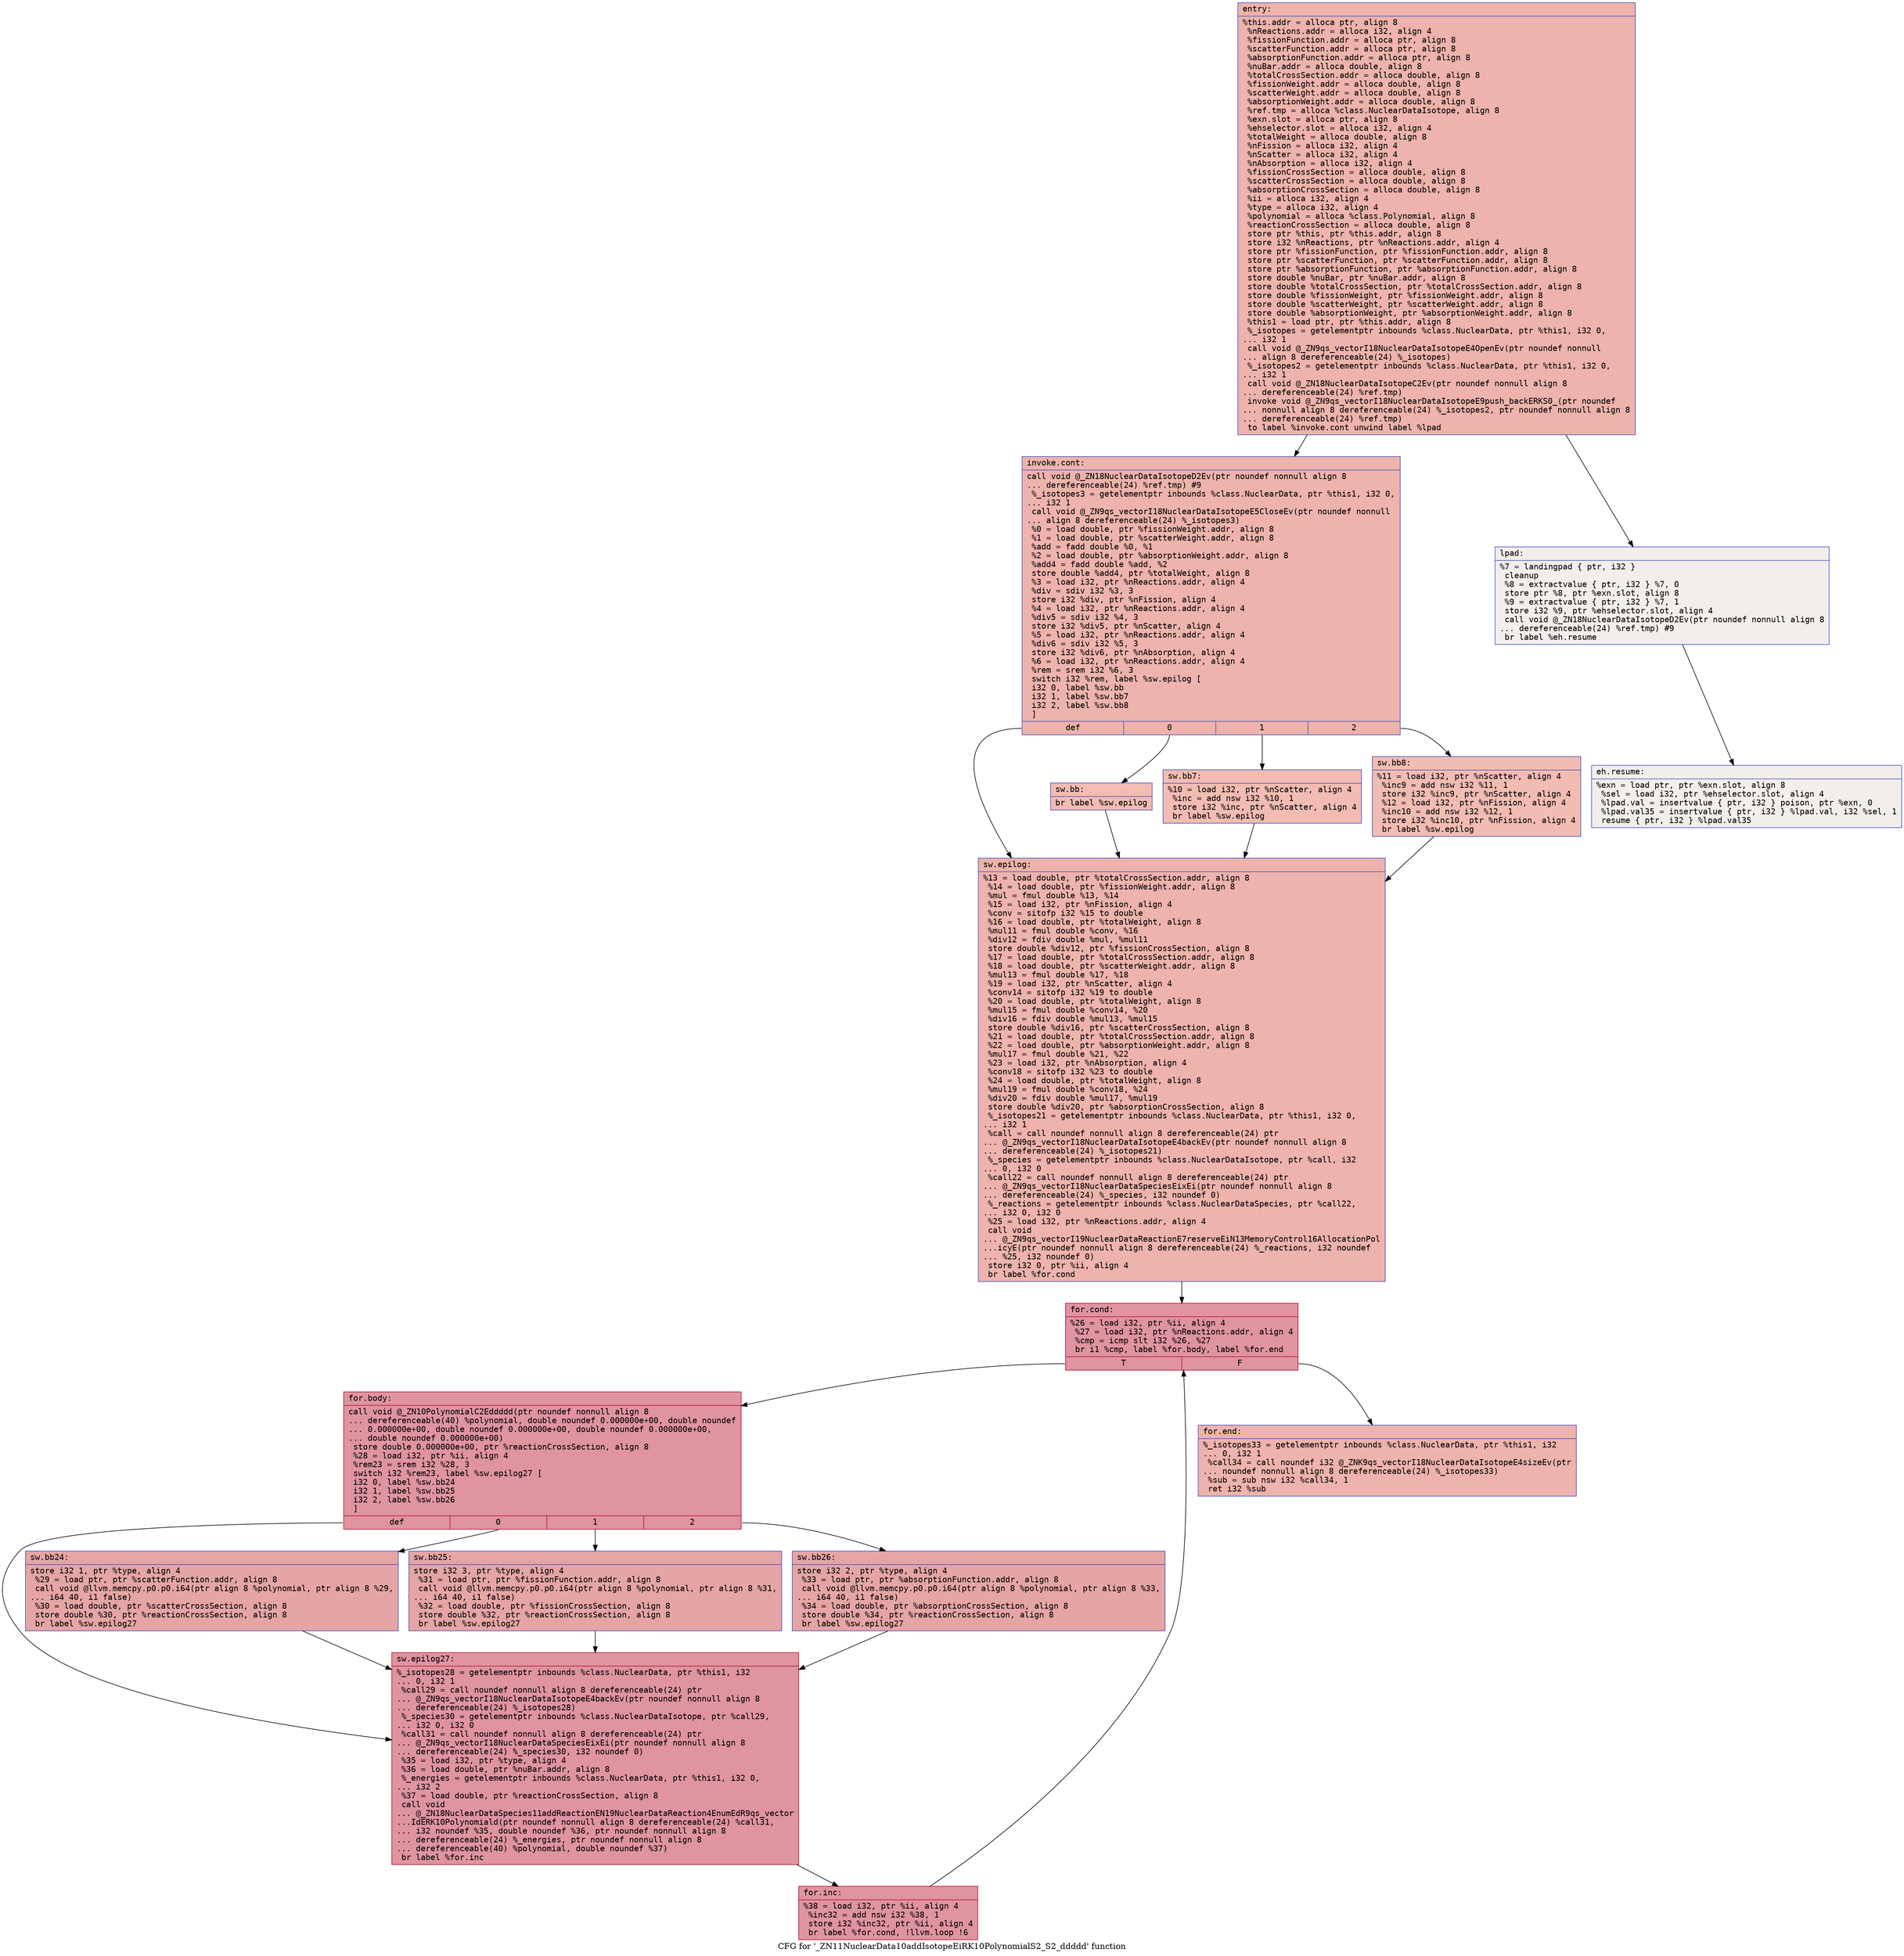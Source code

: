 digraph "CFG for '_ZN11NuclearData10addIsotopeEiRK10PolynomialS2_S2_ddddd' function" {
	label="CFG for '_ZN11NuclearData10addIsotopeEiRK10PolynomialS2_S2_ddddd' function";

	Node0x55cf633f0850 [shape=record,color="#3d50c3ff", style=filled, fillcolor="#d6524470" fontname="Courier",label="{entry:\l|  %this.addr = alloca ptr, align 8\l  %nReactions.addr = alloca i32, align 4\l  %fissionFunction.addr = alloca ptr, align 8\l  %scatterFunction.addr = alloca ptr, align 8\l  %absorptionFunction.addr = alloca ptr, align 8\l  %nuBar.addr = alloca double, align 8\l  %totalCrossSection.addr = alloca double, align 8\l  %fissionWeight.addr = alloca double, align 8\l  %scatterWeight.addr = alloca double, align 8\l  %absorptionWeight.addr = alloca double, align 8\l  %ref.tmp = alloca %class.NuclearDataIsotope, align 8\l  %exn.slot = alloca ptr, align 8\l  %ehselector.slot = alloca i32, align 4\l  %totalWeight = alloca double, align 8\l  %nFission = alloca i32, align 4\l  %nScatter = alloca i32, align 4\l  %nAbsorption = alloca i32, align 4\l  %fissionCrossSection = alloca double, align 8\l  %scatterCrossSection = alloca double, align 8\l  %absorptionCrossSection = alloca double, align 8\l  %ii = alloca i32, align 4\l  %type = alloca i32, align 4\l  %polynomial = alloca %class.Polynomial, align 8\l  %reactionCrossSection = alloca double, align 8\l  store ptr %this, ptr %this.addr, align 8\l  store i32 %nReactions, ptr %nReactions.addr, align 4\l  store ptr %fissionFunction, ptr %fissionFunction.addr, align 8\l  store ptr %scatterFunction, ptr %scatterFunction.addr, align 8\l  store ptr %absorptionFunction, ptr %absorptionFunction.addr, align 8\l  store double %nuBar, ptr %nuBar.addr, align 8\l  store double %totalCrossSection, ptr %totalCrossSection.addr, align 8\l  store double %fissionWeight, ptr %fissionWeight.addr, align 8\l  store double %scatterWeight, ptr %scatterWeight.addr, align 8\l  store double %absorptionWeight, ptr %absorptionWeight.addr, align 8\l  %this1 = load ptr, ptr %this.addr, align 8\l  %_isotopes = getelementptr inbounds %class.NuclearData, ptr %this1, i32 0,\l... i32 1\l  call void @_ZN9qs_vectorI18NuclearDataIsotopeE4OpenEv(ptr noundef nonnull\l... align 8 dereferenceable(24) %_isotopes)\l  %_isotopes2 = getelementptr inbounds %class.NuclearData, ptr %this1, i32 0,\l... i32 1\l  call void @_ZN18NuclearDataIsotopeC2Ev(ptr noundef nonnull align 8\l... dereferenceable(24) %ref.tmp)\l  invoke void @_ZN9qs_vectorI18NuclearDataIsotopeE9push_backERKS0_(ptr noundef\l... nonnull align 8 dereferenceable(24) %_isotopes2, ptr noundef nonnull align 8\l... dereferenceable(24) %ref.tmp)\l          to label %invoke.cont unwind label %lpad\l}"];
	Node0x55cf633f0850 -> Node0x55cf633f29a0[tooltip="entry -> invoke.cont\nProbability 100.00%" ];
	Node0x55cf633f0850 -> Node0x55cf633f29f0[tooltip="entry -> lpad\nProbability 0.00%" ];
	Node0x55cf633f29a0 [shape=record,color="#3d50c3ff", style=filled, fillcolor="#d6524470" fontname="Courier",label="{invoke.cont:\l|  call void @_ZN18NuclearDataIsotopeD2Ev(ptr noundef nonnull align 8\l... dereferenceable(24) %ref.tmp) #9\l  %_isotopes3 = getelementptr inbounds %class.NuclearData, ptr %this1, i32 0,\l... i32 1\l  call void @_ZN9qs_vectorI18NuclearDataIsotopeE5CloseEv(ptr noundef nonnull\l... align 8 dereferenceable(24) %_isotopes3)\l  %0 = load double, ptr %fissionWeight.addr, align 8\l  %1 = load double, ptr %scatterWeight.addr, align 8\l  %add = fadd double %0, %1\l  %2 = load double, ptr %absorptionWeight.addr, align 8\l  %add4 = fadd double %add, %2\l  store double %add4, ptr %totalWeight, align 8\l  %3 = load i32, ptr %nReactions.addr, align 4\l  %div = sdiv i32 %3, 3\l  store i32 %div, ptr %nFission, align 4\l  %4 = load i32, ptr %nReactions.addr, align 4\l  %div5 = sdiv i32 %4, 3\l  store i32 %div5, ptr %nScatter, align 4\l  %5 = load i32, ptr %nReactions.addr, align 4\l  %div6 = sdiv i32 %5, 3\l  store i32 %div6, ptr %nAbsorption, align 4\l  %6 = load i32, ptr %nReactions.addr, align 4\l  %rem = srem i32 %6, 3\l  switch i32 %rem, label %sw.epilog [\l    i32 0, label %sw.bb\l    i32 1, label %sw.bb7\l    i32 2, label %sw.bb8\l  ]\l|{<s0>def|<s1>0|<s2>1|<s3>2}}"];
	Node0x55cf633f29a0:s0 -> Node0x55cf633f3aa0[tooltip="invoke.cont -> sw.epilog\nProbability 25.00%" ];
	Node0x55cf633f29a0:s1 -> Node0x55cf633f3b50[tooltip="invoke.cont -> sw.bb\nProbability 25.00%" ];
	Node0x55cf633f29a0:s2 -> Node0x55cf633f4240[tooltip="invoke.cont -> sw.bb7\nProbability 25.00%" ];
	Node0x55cf633f29a0:s3 -> Node0x55cf633f4310[tooltip="invoke.cont -> sw.bb8\nProbability 25.00%" ];
	Node0x55cf633f29f0 [shape=record,color="#3d50c3ff", style=filled, fillcolor="#e5d8d170" fontname="Courier",label="{lpad:\l|  %7 = landingpad \{ ptr, i32 \}\l          cleanup\l  %8 = extractvalue \{ ptr, i32 \} %7, 0\l  store ptr %8, ptr %exn.slot, align 8\l  %9 = extractvalue \{ ptr, i32 \} %7, 1\l  store i32 %9, ptr %ehselector.slot, align 4\l  call void @_ZN18NuclearDataIsotopeD2Ev(ptr noundef nonnull align 8\l... dereferenceable(24) %ref.tmp) #9\l  br label %eh.resume\l}"];
	Node0x55cf633f29f0 -> Node0x55cf633f4930[tooltip="lpad -> eh.resume\nProbability 100.00%" ];
	Node0x55cf633f3b50 [shape=record,color="#3d50c3ff", style=filled, fillcolor="#e1675170" fontname="Courier",label="{sw.bb:\l|  br label %sw.epilog\l}"];
	Node0x55cf633f3b50 -> Node0x55cf633f3aa0[tooltip="sw.bb -> sw.epilog\nProbability 100.00%" ];
	Node0x55cf633f4240 [shape=record,color="#3d50c3ff", style=filled, fillcolor="#e1675170" fontname="Courier",label="{sw.bb7:\l|  %10 = load i32, ptr %nScatter, align 4\l  %inc = add nsw i32 %10, 1\l  store i32 %inc, ptr %nScatter, align 4\l  br label %sw.epilog\l}"];
	Node0x55cf633f4240 -> Node0x55cf633f3aa0[tooltip="sw.bb7 -> sw.epilog\nProbability 100.00%" ];
	Node0x55cf633f4310 [shape=record,color="#3d50c3ff", style=filled, fillcolor="#e1675170" fontname="Courier",label="{sw.bb8:\l|  %11 = load i32, ptr %nScatter, align 4\l  %inc9 = add nsw i32 %11, 1\l  store i32 %inc9, ptr %nScatter, align 4\l  %12 = load i32, ptr %nFission, align 4\l  %inc10 = add nsw i32 %12, 1\l  store i32 %inc10, ptr %nFission, align 4\l  br label %sw.epilog\l}"];
	Node0x55cf633f4310 -> Node0x55cf633f3aa0[tooltip="sw.bb8 -> sw.epilog\nProbability 100.00%" ];
	Node0x55cf633f3aa0 [shape=record,color="#3d50c3ff", style=filled, fillcolor="#d6524470" fontname="Courier",label="{sw.epilog:\l|  %13 = load double, ptr %totalCrossSection.addr, align 8\l  %14 = load double, ptr %fissionWeight.addr, align 8\l  %mul = fmul double %13, %14\l  %15 = load i32, ptr %nFission, align 4\l  %conv = sitofp i32 %15 to double\l  %16 = load double, ptr %totalWeight, align 8\l  %mul11 = fmul double %conv, %16\l  %div12 = fdiv double %mul, %mul11\l  store double %div12, ptr %fissionCrossSection, align 8\l  %17 = load double, ptr %totalCrossSection.addr, align 8\l  %18 = load double, ptr %scatterWeight.addr, align 8\l  %mul13 = fmul double %17, %18\l  %19 = load i32, ptr %nScatter, align 4\l  %conv14 = sitofp i32 %19 to double\l  %20 = load double, ptr %totalWeight, align 8\l  %mul15 = fmul double %conv14, %20\l  %div16 = fdiv double %mul13, %mul15\l  store double %div16, ptr %scatterCrossSection, align 8\l  %21 = load double, ptr %totalCrossSection.addr, align 8\l  %22 = load double, ptr %absorptionWeight.addr, align 8\l  %mul17 = fmul double %21, %22\l  %23 = load i32, ptr %nAbsorption, align 4\l  %conv18 = sitofp i32 %23 to double\l  %24 = load double, ptr %totalWeight, align 8\l  %mul19 = fmul double %conv18, %24\l  %div20 = fdiv double %mul17, %mul19\l  store double %div20, ptr %absorptionCrossSection, align 8\l  %_isotopes21 = getelementptr inbounds %class.NuclearData, ptr %this1, i32 0,\l... i32 1\l  %call = call noundef nonnull align 8 dereferenceable(24) ptr\l... @_ZN9qs_vectorI18NuclearDataIsotopeE4backEv(ptr noundef nonnull align 8\l... dereferenceable(24) %_isotopes21)\l  %_species = getelementptr inbounds %class.NuclearDataIsotope, ptr %call, i32\l... 0, i32 0\l  %call22 = call noundef nonnull align 8 dereferenceable(24) ptr\l... @_ZN9qs_vectorI18NuclearDataSpeciesEixEi(ptr noundef nonnull align 8\l... dereferenceable(24) %_species, i32 noundef 0)\l  %_reactions = getelementptr inbounds %class.NuclearDataSpecies, ptr %call22,\l... i32 0, i32 0\l  %25 = load i32, ptr %nReactions.addr, align 4\l  call void\l... @_ZN9qs_vectorI19NuclearDataReactionE7reserveEiN13MemoryControl16AllocationPol\l...icyE(ptr noundef nonnull align 8 dereferenceable(24) %_reactions, i32 noundef\l... %25, i32 noundef 0)\l  store i32 0, ptr %ii, align 4\l  br label %for.cond\l}"];
	Node0x55cf633f3aa0 -> Node0x55cf633f79d0[tooltip="sw.epilog -> for.cond\nProbability 100.00%" ];
	Node0x55cf633f79d0 [shape=record,color="#b70d28ff", style=filled, fillcolor="#b70d2870" fontname="Courier",label="{for.cond:\l|  %26 = load i32, ptr %ii, align 4\l  %27 = load i32, ptr %nReactions.addr, align 4\l  %cmp = icmp slt i32 %26, %27\l  br i1 %cmp, label %for.body, label %for.end\l|{<s0>T|<s1>F}}"];
	Node0x55cf633f79d0:s0 -> Node0x55cf633f7c50[tooltip="for.cond -> for.body\nProbability 96.88%" ];
	Node0x55cf633f79d0:s1 -> Node0x55cf633f7ca0[tooltip="for.cond -> for.end\nProbability 3.12%" ];
	Node0x55cf633f7c50 [shape=record,color="#b70d28ff", style=filled, fillcolor="#b70d2870" fontname="Courier",label="{for.body:\l|  call void @_ZN10PolynomialC2Eddddd(ptr noundef nonnull align 8\l... dereferenceable(40) %polynomial, double noundef 0.000000e+00, double noundef\l... 0.000000e+00, double noundef 0.000000e+00, double noundef 0.000000e+00,\l... double noundef 0.000000e+00)\l  store double 0.000000e+00, ptr %reactionCrossSection, align 8\l  %28 = load i32, ptr %ii, align 4\l  %rem23 = srem i32 %28, 3\l  switch i32 %rem23, label %sw.epilog27 [\l    i32 0, label %sw.bb24\l    i32 1, label %sw.bb25\l    i32 2, label %sw.bb26\l  ]\l|{<s0>def|<s1>0|<s2>1|<s3>2}}"];
	Node0x55cf633f7c50:s0 -> Node0x55cf633f8260[tooltip="for.body -> sw.epilog27\nProbability 25.00%" ];
	Node0x55cf633f7c50:s1 -> Node0x55cf633f8310[tooltip="for.body -> sw.bb24\nProbability 25.00%" ];
	Node0x55cf633f7c50:s2 -> Node0x55cf633f83e0[tooltip="for.body -> sw.bb25\nProbability 25.00%" ];
	Node0x55cf633f7c50:s3 -> Node0x55cf633f84b0[tooltip="for.body -> sw.bb26\nProbability 25.00%" ];
	Node0x55cf633f8310 [shape=record,color="#3d50c3ff", style=filled, fillcolor="#c5333470" fontname="Courier",label="{sw.bb24:\l|  store i32 1, ptr %type, align 4\l  %29 = load ptr, ptr %scatterFunction.addr, align 8\l  call void @llvm.memcpy.p0.p0.i64(ptr align 8 %polynomial, ptr align 8 %29,\l... i64 40, i1 false)\l  %30 = load double, ptr %scatterCrossSection, align 8\l  store double %30, ptr %reactionCrossSection, align 8\l  br label %sw.epilog27\l}"];
	Node0x55cf633f8310 -> Node0x55cf633f8260[tooltip="sw.bb24 -> sw.epilog27\nProbability 100.00%" ];
	Node0x55cf633f83e0 [shape=record,color="#3d50c3ff", style=filled, fillcolor="#c5333470" fontname="Courier",label="{sw.bb25:\l|  store i32 3, ptr %type, align 4\l  %31 = load ptr, ptr %fissionFunction.addr, align 8\l  call void @llvm.memcpy.p0.p0.i64(ptr align 8 %polynomial, ptr align 8 %31,\l... i64 40, i1 false)\l  %32 = load double, ptr %fissionCrossSection, align 8\l  store double %32, ptr %reactionCrossSection, align 8\l  br label %sw.epilog27\l}"];
	Node0x55cf633f83e0 -> Node0x55cf633f8260[tooltip="sw.bb25 -> sw.epilog27\nProbability 100.00%" ];
	Node0x55cf633f84b0 [shape=record,color="#3d50c3ff", style=filled, fillcolor="#c5333470" fontname="Courier",label="{sw.bb26:\l|  store i32 2, ptr %type, align 4\l  %33 = load ptr, ptr %absorptionFunction.addr, align 8\l  call void @llvm.memcpy.p0.p0.i64(ptr align 8 %polynomial, ptr align 8 %33,\l... i64 40, i1 false)\l  %34 = load double, ptr %absorptionCrossSection, align 8\l  store double %34, ptr %reactionCrossSection, align 8\l  br label %sw.epilog27\l}"];
	Node0x55cf633f84b0 -> Node0x55cf633f8260[tooltip="sw.bb26 -> sw.epilog27\nProbability 100.00%" ];
	Node0x55cf633f8260 [shape=record,color="#b70d28ff", style=filled, fillcolor="#b70d2870" fontname="Courier",label="{sw.epilog27:\l|  %_isotopes28 = getelementptr inbounds %class.NuclearData, ptr %this1, i32\l... 0, i32 1\l  %call29 = call noundef nonnull align 8 dereferenceable(24) ptr\l... @_ZN9qs_vectorI18NuclearDataIsotopeE4backEv(ptr noundef nonnull align 8\l... dereferenceable(24) %_isotopes28)\l  %_species30 = getelementptr inbounds %class.NuclearDataIsotope, ptr %call29,\l... i32 0, i32 0\l  %call31 = call noundef nonnull align 8 dereferenceable(24) ptr\l... @_ZN9qs_vectorI18NuclearDataSpeciesEixEi(ptr noundef nonnull align 8\l... dereferenceable(24) %_species30, i32 noundef 0)\l  %35 = load i32, ptr %type, align 4\l  %36 = load double, ptr %nuBar.addr, align 8\l  %_energies = getelementptr inbounds %class.NuclearData, ptr %this1, i32 0,\l... i32 2\l  %37 = load double, ptr %reactionCrossSection, align 8\l  call void\l... @_ZN18NuclearDataSpecies11addReactionEN19NuclearDataReaction4EnumEdR9qs_vector\l...IdERK10Polynomiald(ptr noundef nonnull align 8 dereferenceable(24) %call31,\l... i32 noundef %35, double noundef %36, ptr noundef nonnull align 8\l... dereferenceable(24) %_energies, ptr noundef nonnull align 8\l... dereferenceable(40) %polynomial, double noundef %37)\l  br label %for.inc\l}"];
	Node0x55cf633f8260 -> Node0x55cf633f9df0[tooltip="sw.epilog27 -> for.inc\nProbability 100.00%" ];
	Node0x55cf633f9df0 [shape=record,color="#b70d28ff", style=filled, fillcolor="#b70d2870" fontname="Courier",label="{for.inc:\l|  %38 = load i32, ptr %ii, align 4\l  %inc32 = add nsw i32 %38, 1\l  store i32 %inc32, ptr %ii, align 4\l  br label %for.cond, !llvm.loop !6\l}"];
	Node0x55cf633f9df0 -> Node0x55cf633f79d0[tooltip="for.inc -> for.cond\nProbability 100.00%" ];
	Node0x55cf633f7ca0 [shape=record,color="#3d50c3ff", style=filled, fillcolor="#d6524470" fontname="Courier",label="{for.end:\l|  %_isotopes33 = getelementptr inbounds %class.NuclearData, ptr %this1, i32\l... 0, i32 1\l  %call34 = call noundef i32 @_ZNK9qs_vectorI18NuclearDataIsotopeE4sizeEv(ptr\l... noundef nonnull align 8 dereferenceable(24) %_isotopes33)\l  %sub = sub nsw i32 %call34, 1\l  ret i32 %sub\l}"];
	Node0x55cf633f4930 [shape=record,color="#3d50c3ff", style=filled, fillcolor="#e5d8d170" fontname="Courier",label="{eh.resume:\l|  %exn = load ptr, ptr %exn.slot, align 8\l  %sel = load i32, ptr %ehselector.slot, align 4\l  %lpad.val = insertvalue \{ ptr, i32 \} poison, ptr %exn, 0\l  %lpad.val35 = insertvalue \{ ptr, i32 \} %lpad.val, i32 %sel, 1\l  resume \{ ptr, i32 \} %lpad.val35\l}"];
}
